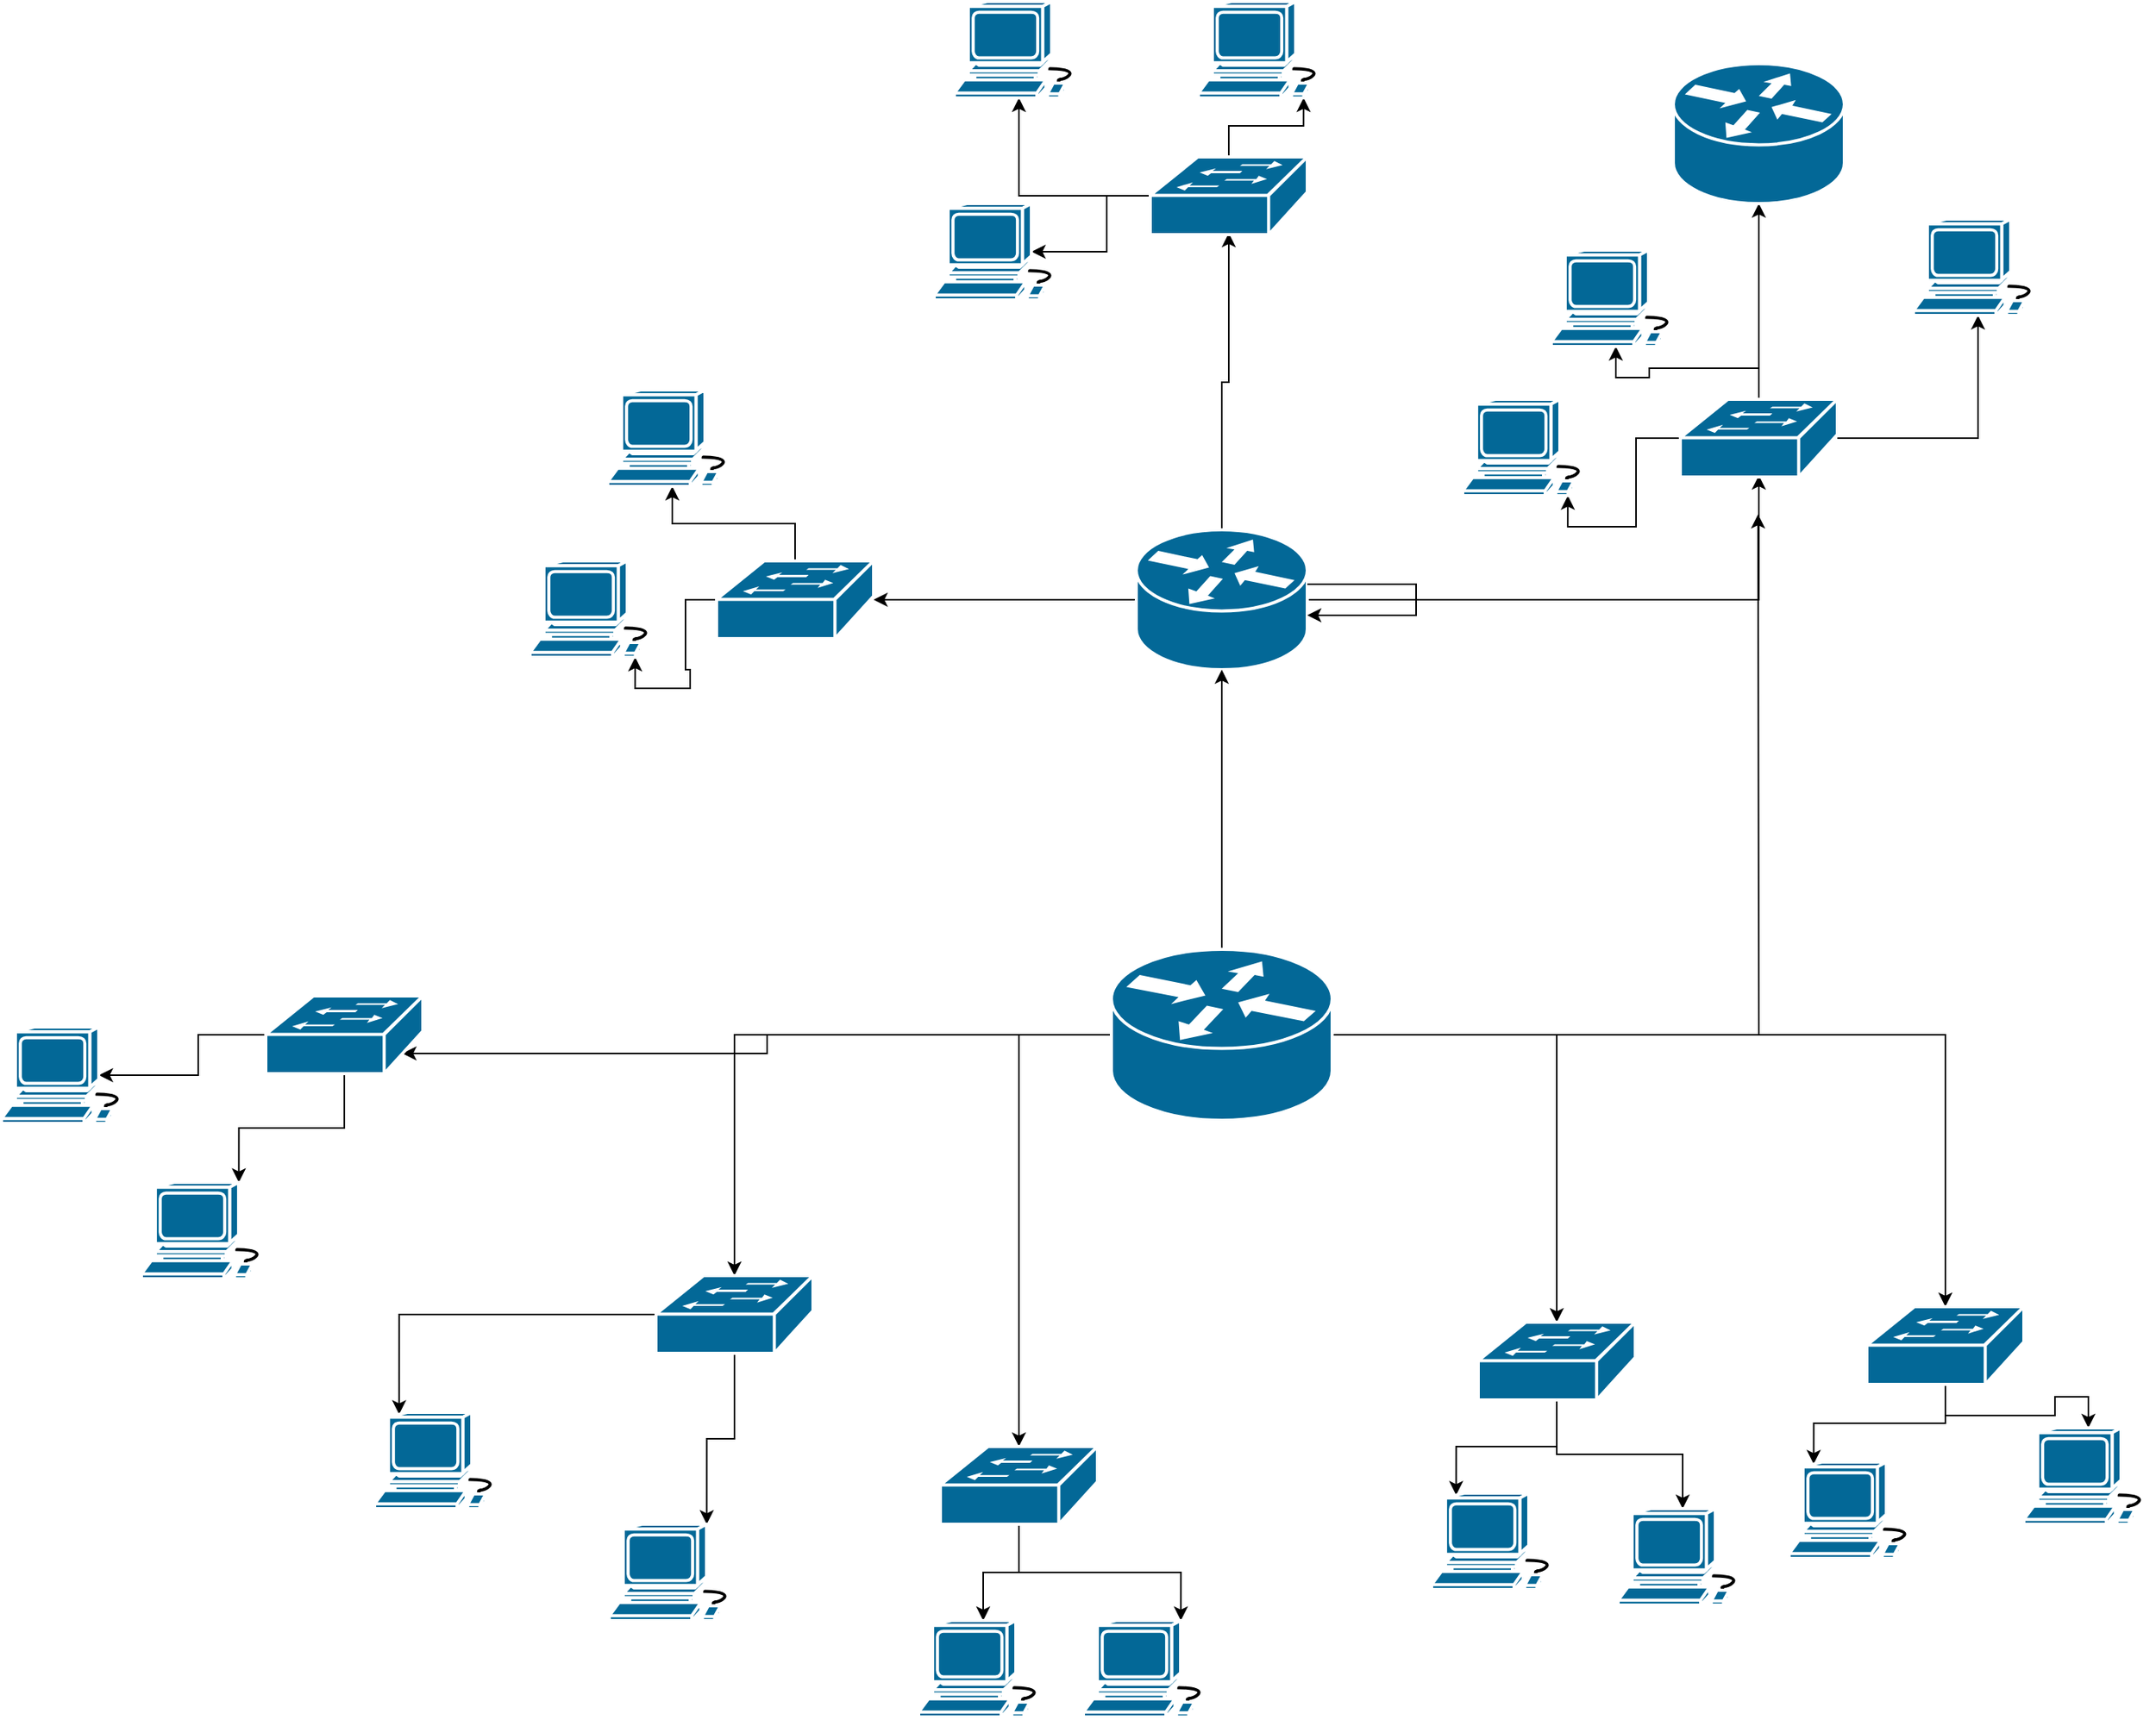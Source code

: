 <mxfile version="20.5.1" type="github"><diagram id="6a731a19-8d31-9384-78a2-239565b7b9f0" name="Page-1"><mxGraphModel dx="3320" dy="1428" grid="1" gridSize="10" guides="1" tooltips="1" connect="1" arrows="1" fold="1" page="1" pageScale="1" pageWidth="827" pageHeight="1169" background="none" math="0" shadow="0"><root><mxCell id="0"/><mxCell id="1" parent="0"/><mxCell id="P4j3ExR1JSqQjlb98xhp-2271" style="edgeStyle=orthogonalEdgeStyle;rounded=0;orthogonalLoop=1;jettySize=auto;html=1;entryX=0.5;entryY=0.98;entryDx=0;entryDy=0;entryPerimeter=0;" parent="1" source="P4j3ExR1JSqQjlb98xhp-2257" target="P4j3ExR1JSqQjlb98xhp-2268" edge="1"><mxGeometry relative="1" as="geometry"/></mxCell><mxCell id="P4j3ExR1JSqQjlb98xhp-2278" style="edgeStyle=orthogonalEdgeStyle;rounded=0;orthogonalLoop=1;jettySize=auto;html=1;" parent="1" source="P4j3ExR1JSqQjlb98xhp-2257" target="P4j3ExR1JSqQjlb98xhp-2269" edge="1"><mxGeometry relative="1" as="geometry"/></mxCell><mxCell id="P4j3ExR1JSqQjlb98xhp-2284" style="edgeStyle=orthogonalEdgeStyle;rounded=0;orthogonalLoop=1;jettySize=auto;html=1;entryX=0.5;entryY=0.98;entryDx=0;entryDy=0;entryPerimeter=0;" parent="1" source="P4j3ExR1JSqQjlb98xhp-2257" target="P4j3ExR1JSqQjlb98xhp-2264" edge="1"><mxGeometry relative="1" as="geometry"/></mxCell><mxCell id="P4j3ExR1JSqQjlb98xhp-2257" value="" style="shape=mxgraph.cisco.routers.router;sketch=0;html=1;pointerEvents=1;dashed=0;fillColor=#036897;strokeColor=#ffffff;strokeWidth=2;verticalLabelPosition=bottom;verticalAlign=top;align=center;outlineConnect=0;" parent="1" vertex="1"><mxGeometry x="130" y="370" width="110" height="90" as="geometry"/></mxCell><mxCell id="P4j3ExR1JSqQjlb98xhp-2293" style="edgeStyle=orthogonalEdgeStyle;rounded=0;orthogonalLoop=1;jettySize=auto;html=1;" parent="1" source="P4j3ExR1JSqQjlb98xhp-2258" target="P4j3ExR1JSqQjlb98xhp-2257" edge="1"><mxGeometry relative="1" as="geometry"/></mxCell><mxCell id="P4j3ExR1JSqQjlb98xhp-2296" style="edgeStyle=orthogonalEdgeStyle;rounded=0;orthogonalLoop=1;jettySize=auto;html=1;" parent="1" source="P4j3ExR1JSqQjlb98xhp-2258" edge="1"><mxGeometry relative="1" as="geometry"><mxPoint x="530.0" y="360" as="targetPoint"/></mxGeometry></mxCell><mxCell id="P4j3ExR1JSqQjlb98xhp-2297" style="edgeStyle=orthogonalEdgeStyle;rounded=0;orthogonalLoop=1;jettySize=auto;html=1;entryX=0.87;entryY=0.74;entryDx=0;entryDy=0;entryPerimeter=0;" parent="1" source="P4j3ExR1JSqQjlb98xhp-2258" target="P4j3ExR1JSqQjlb98xhp-2266" edge="1"><mxGeometry relative="1" as="geometry"/></mxCell><mxCell id="P4j3ExR1JSqQjlb98xhp-2298" style="edgeStyle=orthogonalEdgeStyle;rounded=0;orthogonalLoop=1;jettySize=auto;html=1;entryX=0.5;entryY=0;entryDx=0;entryDy=0;entryPerimeter=0;" parent="1" source="P4j3ExR1JSqQjlb98xhp-2258" target="P4j3ExR1JSqQjlb98xhp-2265" edge="1"><mxGeometry relative="1" as="geometry"/></mxCell><mxCell id="P4j3ExR1JSqQjlb98xhp-2299" style="edgeStyle=orthogonalEdgeStyle;rounded=0;orthogonalLoop=1;jettySize=auto;html=1;entryX=0.5;entryY=0;entryDx=0;entryDy=0;entryPerimeter=0;" parent="1" source="P4j3ExR1JSqQjlb98xhp-2258" target="P4j3ExR1JSqQjlb98xhp-2262" edge="1"><mxGeometry relative="1" as="geometry"/></mxCell><mxCell id="P4j3ExR1JSqQjlb98xhp-2300" style="edgeStyle=orthogonalEdgeStyle;rounded=0;orthogonalLoop=1;jettySize=auto;html=1;entryX=0.5;entryY=0;entryDx=0;entryDy=0;entryPerimeter=0;" parent="1" source="P4j3ExR1JSqQjlb98xhp-2258" target="P4j3ExR1JSqQjlb98xhp-2267" edge="1"><mxGeometry relative="1" as="geometry"/></mxCell><mxCell id="P4j3ExR1JSqQjlb98xhp-2301" style="edgeStyle=orthogonalEdgeStyle;rounded=0;orthogonalLoop=1;jettySize=auto;html=1;" parent="1" source="P4j3ExR1JSqQjlb98xhp-2258" target="P4j3ExR1JSqQjlb98xhp-2263" edge="1"><mxGeometry relative="1" as="geometry"/></mxCell><mxCell id="P4j3ExR1JSqQjlb98xhp-2258" value="" style="shape=mxgraph.cisco.routers.router;sketch=0;html=1;pointerEvents=1;dashed=0;fillColor=#036897;strokeColor=#ffffff;strokeWidth=2;verticalLabelPosition=bottom;verticalAlign=top;align=center;outlineConnect=0;" parent="1" vertex="1"><mxGeometry x="114" y="640" width="142" height="110" as="geometry"/></mxCell><mxCell id="P4j3ExR1JSqQjlb98xhp-2318" style="edgeStyle=orthogonalEdgeStyle;rounded=0;orthogonalLoop=1;jettySize=auto;html=1;" parent="1" source="P4j3ExR1JSqQjlb98xhp-2262" target="P4j3ExR1JSqQjlb98xhp-2306" edge="1"><mxGeometry relative="1" as="geometry"/></mxCell><mxCell id="P4j3ExR1JSqQjlb98xhp-2319" style="edgeStyle=orthogonalEdgeStyle;rounded=0;orthogonalLoop=1;jettySize=auto;html=1;entryX=0.755;entryY=0;entryDx=0;entryDy=0;entryPerimeter=0;" parent="1" source="P4j3ExR1JSqQjlb98xhp-2262" target="P4j3ExR1JSqQjlb98xhp-2307" edge="1"><mxGeometry relative="1" as="geometry"/></mxCell><mxCell id="P4j3ExR1JSqQjlb98xhp-2262" value="" style="shape=mxgraph.cisco.switches.workgroup_switch;sketch=0;html=1;pointerEvents=1;dashed=0;fillColor=#036897;strokeColor=#ffffff;strokeWidth=2;verticalLabelPosition=bottom;verticalAlign=top;align=center;outlineConnect=0;" parent="1" vertex="1"><mxGeometry x="4" y="960" width="101" height="50" as="geometry"/></mxCell><mxCell id="P4j3ExR1JSqQjlb98xhp-2322" style="edgeStyle=orthogonalEdgeStyle;rounded=0;orthogonalLoop=1;jettySize=auto;html=1;entryX=0.19;entryY=0.02;entryDx=0;entryDy=0;entryPerimeter=0;" parent="1" source="P4j3ExR1JSqQjlb98xhp-2263" target="P4j3ExR1JSqQjlb98xhp-2312" edge="1"><mxGeometry relative="1" as="geometry"/></mxCell><mxCell id="P4j3ExR1JSqQjlb98xhp-2323" style="edgeStyle=orthogonalEdgeStyle;rounded=0;orthogonalLoop=1;jettySize=auto;html=1;entryX=0.5;entryY=0;entryDx=0;entryDy=0;entryPerimeter=0;" parent="1" source="P4j3ExR1JSqQjlb98xhp-2263" target="P4j3ExR1JSqQjlb98xhp-2311" edge="1"><mxGeometry relative="1" as="geometry"/></mxCell><mxCell id="P4j3ExR1JSqQjlb98xhp-2263" value="" style="shape=mxgraph.cisco.switches.workgroup_switch;sketch=0;html=1;pointerEvents=1;dashed=0;fillColor=#036897;strokeColor=#ffffff;strokeWidth=2;verticalLabelPosition=bottom;verticalAlign=top;align=center;outlineConnect=0;" parent="1" vertex="1"><mxGeometry x="600" y="870" width="101" height="50" as="geometry"/></mxCell><mxCell id="P4j3ExR1JSqQjlb98xhp-2287" style="edgeStyle=orthogonalEdgeStyle;rounded=0;orthogonalLoop=1;jettySize=auto;html=1;" parent="1" source="P4j3ExR1JSqQjlb98xhp-2264" target="P4j3ExR1JSqQjlb98xhp-2285" edge="1"><mxGeometry relative="1" as="geometry"/></mxCell><mxCell id="P4j3ExR1JSqQjlb98xhp-2288" style="edgeStyle=orthogonalEdgeStyle;rounded=0;orthogonalLoop=1;jettySize=auto;html=1;entryX=0.5;entryY=1;entryDx=0;entryDy=0;entryPerimeter=0;" parent="1" source="P4j3ExR1JSqQjlb98xhp-2264" target="P4j3ExR1JSqQjlb98xhp-2286" edge="1"><mxGeometry relative="1" as="geometry"/></mxCell><mxCell id="P4j3ExR1JSqQjlb98xhp-2290" style="edgeStyle=orthogonalEdgeStyle;rounded=0;orthogonalLoop=1;jettySize=auto;html=1;entryX=0.815;entryY=1;entryDx=0;entryDy=0;entryPerimeter=0;" parent="1" source="P4j3ExR1JSqQjlb98xhp-2264" target="P4j3ExR1JSqQjlb98xhp-2289" edge="1"><mxGeometry relative="1" as="geometry"/></mxCell><mxCell id="P4j3ExR1JSqQjlb98xhp-2292" style="edgeStyle=orthogonalEdgeStyle;rounded=0;orthogonalLoop=1;jettySize=auto;html=1;entryX=0.5;entryY=1;entryDx=0;entryDy=0;entryPerimeter=0;" parent="1" source="P4j3ExR1JSqQjlb98xhp-2264" target="P4j3ExR1JSqQjlb98xhp-2291" edge="1"><mxGeometry relative="1" as="geometry"/></mxCell><mxCell id="P4j3ExR1JSqQjlb98xhp-2264" value="" style="shape=mxgraph.cisco.switches.workgroup_switch;sketch=0;html=1;pointerEvents=1;dashed=0;fillColor=#036897;strokeColor=#ffffff;strokeWidth=2;verticalLabelPosition=bottom;verticalAlign=top;align=center;outlineConnect=0;" parent="1" vertex="1"><mxGeometry x="480" y="286" width="101" height="50" as="geometry"/></mxCell><mxCell id="P4j3ExR1JSqQjlb98xhp-2315" style="edgeStyle=orthogonalEdgeStyle;rounded=0;orthogonalLoop=1;jettySize=auto;html=1;entryX=0.19;entryY=0.02;entryDx=0;entryDy=0;entryPerimeter=0;" parent="1" source="P4j3ExR1JSqQjlb98xhp-2265" target="P4j3ExR1JSqQjlb98xhp-2304" edge="1"><mxGeometry relative="1" as="geometry"/></mxCell><mxCell id="P4j3ExR1JSqQjlb98xhp-2316" style="edgeStyle=orthogonalEdgeStyle;rounded=0;orthogonalLoop=1;jettySize=auto;html=1;entryX=0.755;entryY=0;entryDx=0;entryDy=0;entryPerimeter=0;" parent="1" source="P4j3ExR1JSqQjlb98xhp-2265" target="P4j3ExR1JSqQjlb98xhp-2305" edge="1"><mxGeometry relative="1" as="geometry"/></mxCell><mxCell id="P4j3ExR1JSqQjlb98xhp-2265" value="" style="shape=mxgraph.cisco.switches.workgroup_switch;sketch=0;html=1;pointerEvents=1;dashed=0;fillColor=#036897;strokeColor=#ffffff;strokeWidth=2;verticalLabelPosition=bottom;verticalAlign=top;align=center;outlineConnect=0;" parent="1" vertex="1"><mxGeometry x="-179" y="850" width="101" height="50" as="geometry"/></mxCell><mxCell id="P4j3ExR1JSqQjlb98xhp-2313" style="edgeStyle=orthogonalEdgeStyle;rounded=0;orthogonalLoop=1;jettySize=auto;html=1;entryX=0.755;entryY=0.5;entryDx=0;entryDy=0;entryPerimeter=0;" parent="1" source="P4j3ExR1JSqQjlb98xhp-2266" target="P4j3ExR1JSqQjlb98xhp-2302" edge="1"><mxGeometry relative="1" as="geometry"/></mxCell><mxCell id="P4j3ExR1JSqQjlb98xhp-2314" style="edgeStyle=orthogonalEdgeStyle;rounded=0;orthogonalLoop=1;jettySize=auto;html=1;entryX=0.755;entryY=0;entryDx=0;entryDy=0;entryPerimeter=0;" parent="1" source="P4j3ExR1JSqQjlb98xhp-2266" target="P4j3ExR1JSqQjlb98xhp-2303" edge="1"><mxGeometry relative="1" as="geometry"/></mxCell><mxCell id="P4j3ExR1JSqQjlb98xhp-2266" value="" style="shape=mxgraph.cisco.switches.workgroup_switch;sketch=0;html=1;pointerEvents=1;dashed=0;fillColor=#036897;strokeColor=#ffffff;strokeWidth=2;verticalLabelPosition=bottom;verticalAlign=top;align=center;outlineConnect=0;" parent="1" vertex="1"><mxGeometry x="-430" y="670" width="101" height="50" as="geometry"/></mxCell><mxCell id="P4j3ExR1JSqQjlb98xhp-2320" style="edgeStyle=orthogonalEdgeStyle;rounded=0;orthogonalLoop=1;jettySize=auto;html=1;entryX=0.19;entryY=0.02;entryDx=0;entryDy=0;entryPerimeter=0;" parent="1" source="P4j3ExR1JSqQjlb98xhp-2267" target="P4j3ExR1JSqQjlb98xhp-2309" edge="1"><mxGeometry relative="1" as="geometry"/></mxCell><mxCell id="P4j3ExR1JSqQjlb98xhp-2321" style="edgeStyle=orthogonalEdgeStyle;rounded=0;orthogonalLoop=1;jettySize=auto;html=1;entryX=0.5;entryY=0;entryDx=0;entryDy=0;entryPerimeter=0;" parent="1" source="P4j3ExR1JSqQjlb98xhp-2267" target="P4j3ExR1JSqQjlb98xhp-2310" edge="1"><mxGeometry relative="1" as="geometry"/></mxCell><mxCell id="P4j3ExR1JSqQjlb98xhp-2267" value="" style="shape=mxgraph.cisco.switches.workgroup_switch;sketch=0;html=1;pointerEvents=1;dashed=0;fillColor=#036897;strokeColor=#ffffff;strokeWidth=2;verticalLabelPosition=bottom;verticalAlign=top;align=center;outlineConnect=0;" parent="1" vertex="1"><mxGeometry x="350" y="880" width="101" height="50" as="geometry"/></mxCell><mxCell id="P4j3ExR1JSqQjlb98xhp-2275" style="edgeStyle=orthogonalEdgeStyle;rounded=0;orthogonalLoop=1;jettySize=auto;html=1;entryX=0.755;entryY=0.5;entryDx=0;entryDy=0;entryPerimeter=0;" parent="1" source="P4j3ExR1JSqQjlb98xhp-2268" target="P4j3ExR1JSqQjlb98xhp-2272" edge="1"><mxGeometry relative="1" as="geometry"/></mxCell><mxCell id="P4j3ExR1JSqQjlb98xhp-2276" style="edgeStyle=orthogonalEdgeStyle;rounded=0;orthogonalLoop=1;jettySize=auto;html=1;entryX=0.5;entryY=1;entryDx=0;entryDy=0;entryPerimeter=0;" parent="1" source="P4j3ExR1JSqQjlb98xhp-2268" target="P4j3ExR1JSqQjlb98xhp-2273" edge="1"><mxGeometry relative="1" as="geometry"/></mxCell><mxCell id="P4j3ExR1JSqQjlb98xhp-2277" style="edgeStyle=orthogonalEdgeStyle;rounded=0;orthogonalLoop=1;jettySize=auto;html=1;entryX=0.815;entryY=1;entryDx=0;entryDy=0;entryPerimeter=0;" parent="1" source="P4j3ExR1JSqQjlb98xhp-2268" target="P4j3ExR1JSqQjlb98xhp-2274" edge="1"><mxGeometry relative="1" as="geometry"/></mxCell><mxCell id="P4j3ExR1JSqQjlb98xhp-2268" value="" style="shape=mxgraph.cisco.switches.workgroup_switch;sketch=0;html=1;pointerEvents=1;dashed=0;fillColor=#036897;strokeColor=#ffffff;strokeWidth=2;verticalLabelPosition=bottom;verticalAlign=top;align=center;outlineConnect=0;" parent="1" vertex="1"><mxGeometry x="139" y="130" width="101" height="50" as="geometry"/></mxCell><mxCell id="P4j3ExR1JSqQjlb98xhp-2282" style="edgeStyle=orthogonalEdgeStyle;rounded=0;orthogonalLoop=1;jettySize=auto;html=1;entryX=0.815;entryY=1;entryDx=0;entryDy=0;entryPerimeter=0;" parent="1" source="P4j3ExR1JSqQjlb98xhp-2269" target="P4j3ExR1JSqQjlb98xhp-2280" edge="1"><mxGeometry relative="1" as="geometry"/></mxCell><mxCell id="P4j3ExR1JSqQjlb98xhp-2283" style="edgeStyle=orthogonalEdgeStyle;rounded=0;orthogonalLoop=1;jettySize=auto;html=1;" parent="1" source="P4j3ExR1JSqQjlb98xhp-2269" target="P4j3ExR1JSqQjlb98xhp-2279" edge="1"><mxGeometry relative="1" as="geometry"/></mxCell><mxCell id="P4j3ExR1JSqQjlb98xhp-2269" value="" style="shape=mxgraph.cisco.switches.workgroup_switch;sketch=0;html=1;pointerEvents=1;dashed=0;fillColor=#036897;strokeColor=#ffffff;strokeWidth=2;verticalLabelPosition=bottom;verticalAlign=top;align=center;outlineConnect=0;" parent="1" vertex="1"><mxGeometry x="-140" y="390" width="101" height="50" as="geometry"/></mxCell><mxCell id="P4j3ExR1JSqQjlb98xhp-2270" style="edgeStyle=orthogonalEdgeStyle;rounded=0;orthogonalLoop=1;jettySize=auto;html=1;" parent="1" source="P4j3ExR1JSqQjlb98xhp-2257" target="P4j3ExR1JSqQjlb98xhp-2257" edge="1"><mxGeometry relative="1" as="geometry"><Array as="points"><mxPoint x="310" y="405"/></Array></mxGeometry></mxCell><mxCell id="P4j3ExR1JSqQjlb98xhp-2272" value="" style="shape=mxgraph.cisco.computers_and_peripherals.workstation;sketch=0;html=1;pointerEvents=1;dashed=0;fillColor=#036897;strokeColor=#ffffff;strokeWidth=2;verticalLabelPosition=bottom;verticalAlign=top;align=center;outlineConnect=0;" parent="1" vertex="1"><mxGeometry y="160" width="83" height="62" as="geometry"/></mxCell><mxCell id="P4j3ExR1JSqQjlb98xhp-2273" value="" style="shape=mxgraph.cisco.computers_and_peripherals.workstation;sketch=0;html=1;pointerEvents=1;dashed=0;fillColor=#036897;strokeColor=#ffffff;strokeWidth=2;verticalLabelPosition=bottom;verticalAlign=top;align=center;outlineConnect=0;" parent="1" vertex="1"><mxGeometry x="13" y="30" width="83" height="62" as="geometry"/></mxCell><mxCell id="P4j3ExR1JSqQjlb98xhp-2274" value="" style="shape=mxgraph.cisco.computers_and_peripherals.workstation;sketch=0;html=1;pointerEvents=1;dashed=0;fillColor=#036897;strokeColor=#ffffff;strokeWidth=2;verticalLabelPosition=bottom;verticalAlign=top;align=center;outlineConnect=0;" parent="1" vertex="1"><mxGeometry x="170" y="30" width="83" height="62" as="geometry"/></mxCell><mxCell id="P4j3ExR1JSqQjlb98xhp-2279" value="" style="shape=mxgraph.cisco.computers_and_peripherals.workstation;sketch=0;html=1;pointerEvents=1;dashed=0;fillColor=#036897;strokeColor=#ffffff;strokeWidth=2;verticalLabelPosition=bottom;verticalAlign=top;align=center;outlineConnect=0;" parent="1" vertex="1"><mxGeometry x="-210" y="280" width="83" height="62" as="geometry"/></mxCell><mxCell id="P4j3ExR1JSqQjlb98xhp-2280" value="" style="shape=mxgraph.cisco.computers_and_peripherals.workstation;sketch=0;html=1;pointerEvents=1;dashed=0;fillColor=#036897;strokeColor=#ffffff;strokeWidth=2;verticalLabelPosition=bottom;verticalAlign=top;align=center;outlineConnect=0;" parent="1" vertex="1"><mxGeometry x="-260" y="390" width="83" height="62" as="geometry"/></mxCell><mxCell id="P4j3ExR1JSqQjlb98xhp-2285" value="" style="shape=mxgraph.cisco.computers_and_peripherals.workstation;sketch=0;html=1;pointerEvents=1;dashed=0;fillColor=#036897;strokeColor=#ffffff;strokeWidth=2;verticalLabelPosition=bottom;verticalAlign=top;align=center;outlineConnect=0;" parent="1" vertex="1"><mxGeometry x="397" y="190" width="83" height="62" as="geometry"/></mxCell><mxCell id="P4j3ExR1JSqQjlb98xhp-2286" value="" style="shape=mxgraph.cisco.computers_and_peripherals.workstation;sketch=0;html=1;pointerEvents=1;dashed=0;fillColor=#036897;strokeColor=#ffffff;strokeWidth=2;verticalLabelPosition=bottom;verticalAlign=top;align=center;outlineConnect=0;" parent="1" vertex="1"><mxGeometry x="630" y="170" width="83" height="62" as="geometry"/></mxCell><mxCell id="P4j3ExR1JSqQjlb98xhp-2289" value="" style="shape=mxgraph.cisco.computers_and_peripherals.workstation;sketch=0;html=1;pointerEvents=1;dashed=0;fillColor=#036897;strokeColor=#ffffff;strokeWidth=2;verticalLabelPosition=bottom;verticalAlign=top;align=center;outlineConnect=0;" parent="1" vertex="1"><mxGeometry x="340" y="286" width="83" height="62" as="geometry"/></mxCell><mxCell id="P4j3ExR1JSqQjlb98xhp-2291" value="" style="shape=mxgraph.cisco.routers.router;sketch=0;html=1;pointerEvents=1;dashed=0;fillColor=#036897;strokeColor=#ffffff;strokeWidth=2;verticalLabelPosition=bottom;verticalAlign=top;align=center;outlineConnect=0;" parent="1" vertex="1"><mxGeometry x="475.5" y="70" width="110" height="90" as="geometry"/></mxCell><mxCell id="P4j3ExR1JSqQjlb98xhp-2302" value="" style="shape=mxgraph.cisco.computers_and_peripherals.workstation;sketch=0;html=1;pointerEvents=1;dashed=0;fillColor=#036897;strokeColor=#ffffff;strokeWidth=2;verticalLabelPosition=bottom;verticalAlign=top;align=center;outlineConnect=0;" parent="1" vertex="1"><mxGeometry x="-600" y="690" width="83" height="62" as="geometry"/></mxCell><mxCell id="P4j3ExR1JSqQjlb98xhp-2303" value="" style="shape=mxgraph.cisco.computers_and_peripherals.workstation;sketch=0;html=1;pointerEvents=1;dashed=0;fillColor=#036897;strokeColor=#ffffff;strokeWidth=2;verticalLabelPosition=bottom;verticalAlign=top;align=center;outlineConnect=0;" parent="1" vertex="1"><mxGeometry x="-510" y="790" width="83" height="62" as="geometry"/></mxCell><mxCell id="P4j3ExR1JSqQjlb98xhp-2304" value="" style="shape=mxgraph.cisco.computers_and_peripherals.workstation;sketch=0;html=1;pointerEvents=1;dashed=0;fillColor=#036897;strokeColor=#ffffff;strokeWidth=2;verticalLabelPosition=bottom;verticalAlign=top;align=center;outlineConnect=0;" parent="1" vertex="1"><mxGeometry x="-360" y="938" width="83" height="62" as="geometry"/></mxCell><mxCell id="P4j3ExR1JSqQjlb98xhp-2305" value="" style="shape=mxgraph.cisco.computers_and_peripherals.workstation;sketch=0;html=1;pointerEvents=1;dashed=0;fillColor=#036897;strokeColor=#ffffff;strokeWidth=2;verticalLabelPosition=bottom;verticalAlign=top;align=center;outlineConnect=0;" parent="1" vertex="1"><mxGeometry x="-209" y="1010" width="83" height="62" as="geometry"/></mxCell><mxCell id="P4j3ExR1JSqQjlb98xhp-2306" value="" style="shape=mxgraph.cisco.computers_and_peripherals.workstation;sketch=0;html=1;pointerEvents=1;dashed=0;fillColor=#036897;strokeColor=#ffffff;strokeWidth=2;verticalLabelPosition=bottom;verticalAlign=top;align=center;outlineConnect=0;" parent="1" vertex="1"><mxGeometry x="-10" y="1072" width="83" height="62" as="geometry"/></mxCell><mxCell id="P4j3ExR1JSqQjlb98xhp-2307" value="" style="shape=mxgraph.cisco.computers_and_peripherals.workstation;sketch=0;html=1;pointerEvents=1;dashed=0;fillColor=#036897;strokeColor=#ffffff;strokeWidth=2;verticalLabelPosition=bottom;verticalAlign=top;align=center;outlineConnect=0;" parent="1" vertex="1"><mxGeometry x="96" y="1072" width="83" height="62" as="geometry"/></mxCell><mxCell id="P4j3ExR1JSqQjlb98xhp-2309" value="" style="shape=mxgraph.cisco.computers_and_peripherals.workstation;sketch=0;html=1;pointerEvents=1;dashed=0;fillColor=#036897;strokeColor=#ffffff;strokeWidth=2;verticalLabelPosition=bottom;verticalAlign=top;align=center;outlineConnect=0;" parent="1" vertex="1"><mxGeometry x="320" y="990" width="83" height="62" as="geometry"/></mxCell><mxCell id="P4j3ExR1JSqQjlb98xhp-2310" value="" style="shape=mxgraph.cisco.computers_and_peripherals.workstation;sketch=0;html=1;pointerEvents=1;dashed=0;fillColor=#036897;strokeColor=#ffffff;strokeWidth=2;verticalLabelPosition=bottom;verticalAlign=top;align=center;outlineConnect=0;" parent="1" vertex="1"><mxGeometry x="440" y="1000" width="83" height="62" as="geometry"/></mxCell><mxCell id="P4j3ExR1JSqQjlb98xhp-2311" value="" style="shape=mxgraph.cisco.computers_and_peripherals.workstation;sketch=0;html=1;pointerEvents=1;dashed=0;fillColor=#036897;strokeColor=#ffffff;strokeWidth=2;verticalLabelPosition=bottom;verticalAlign=top;align=center;outlineConnect=0;" parent="1" vertex="1"><mxGeometry x="701" y="948" width="83" height="62" as="geometry"/></mxCell><mxCell id="P4j3ExR1JSqQjlb98xhp-2312" value="" style="shape=mxgraph.cisco.computers_and_peripherals.workstation;sketch=0;html=1;pointerEvents=1;dashed=0;fillColor=#036897;strokeColor=#ffffff;strokeWidth=2;verticalLabelPosition=bottom;verticalAlign=top;align=center;outlineConnect=0;" parent="1" vertex="1"><mxGeometry x="550" y="970" width="83" height="62" as="geometry"/></mxCell></root></mxGraphModel></diagram></mxfile>